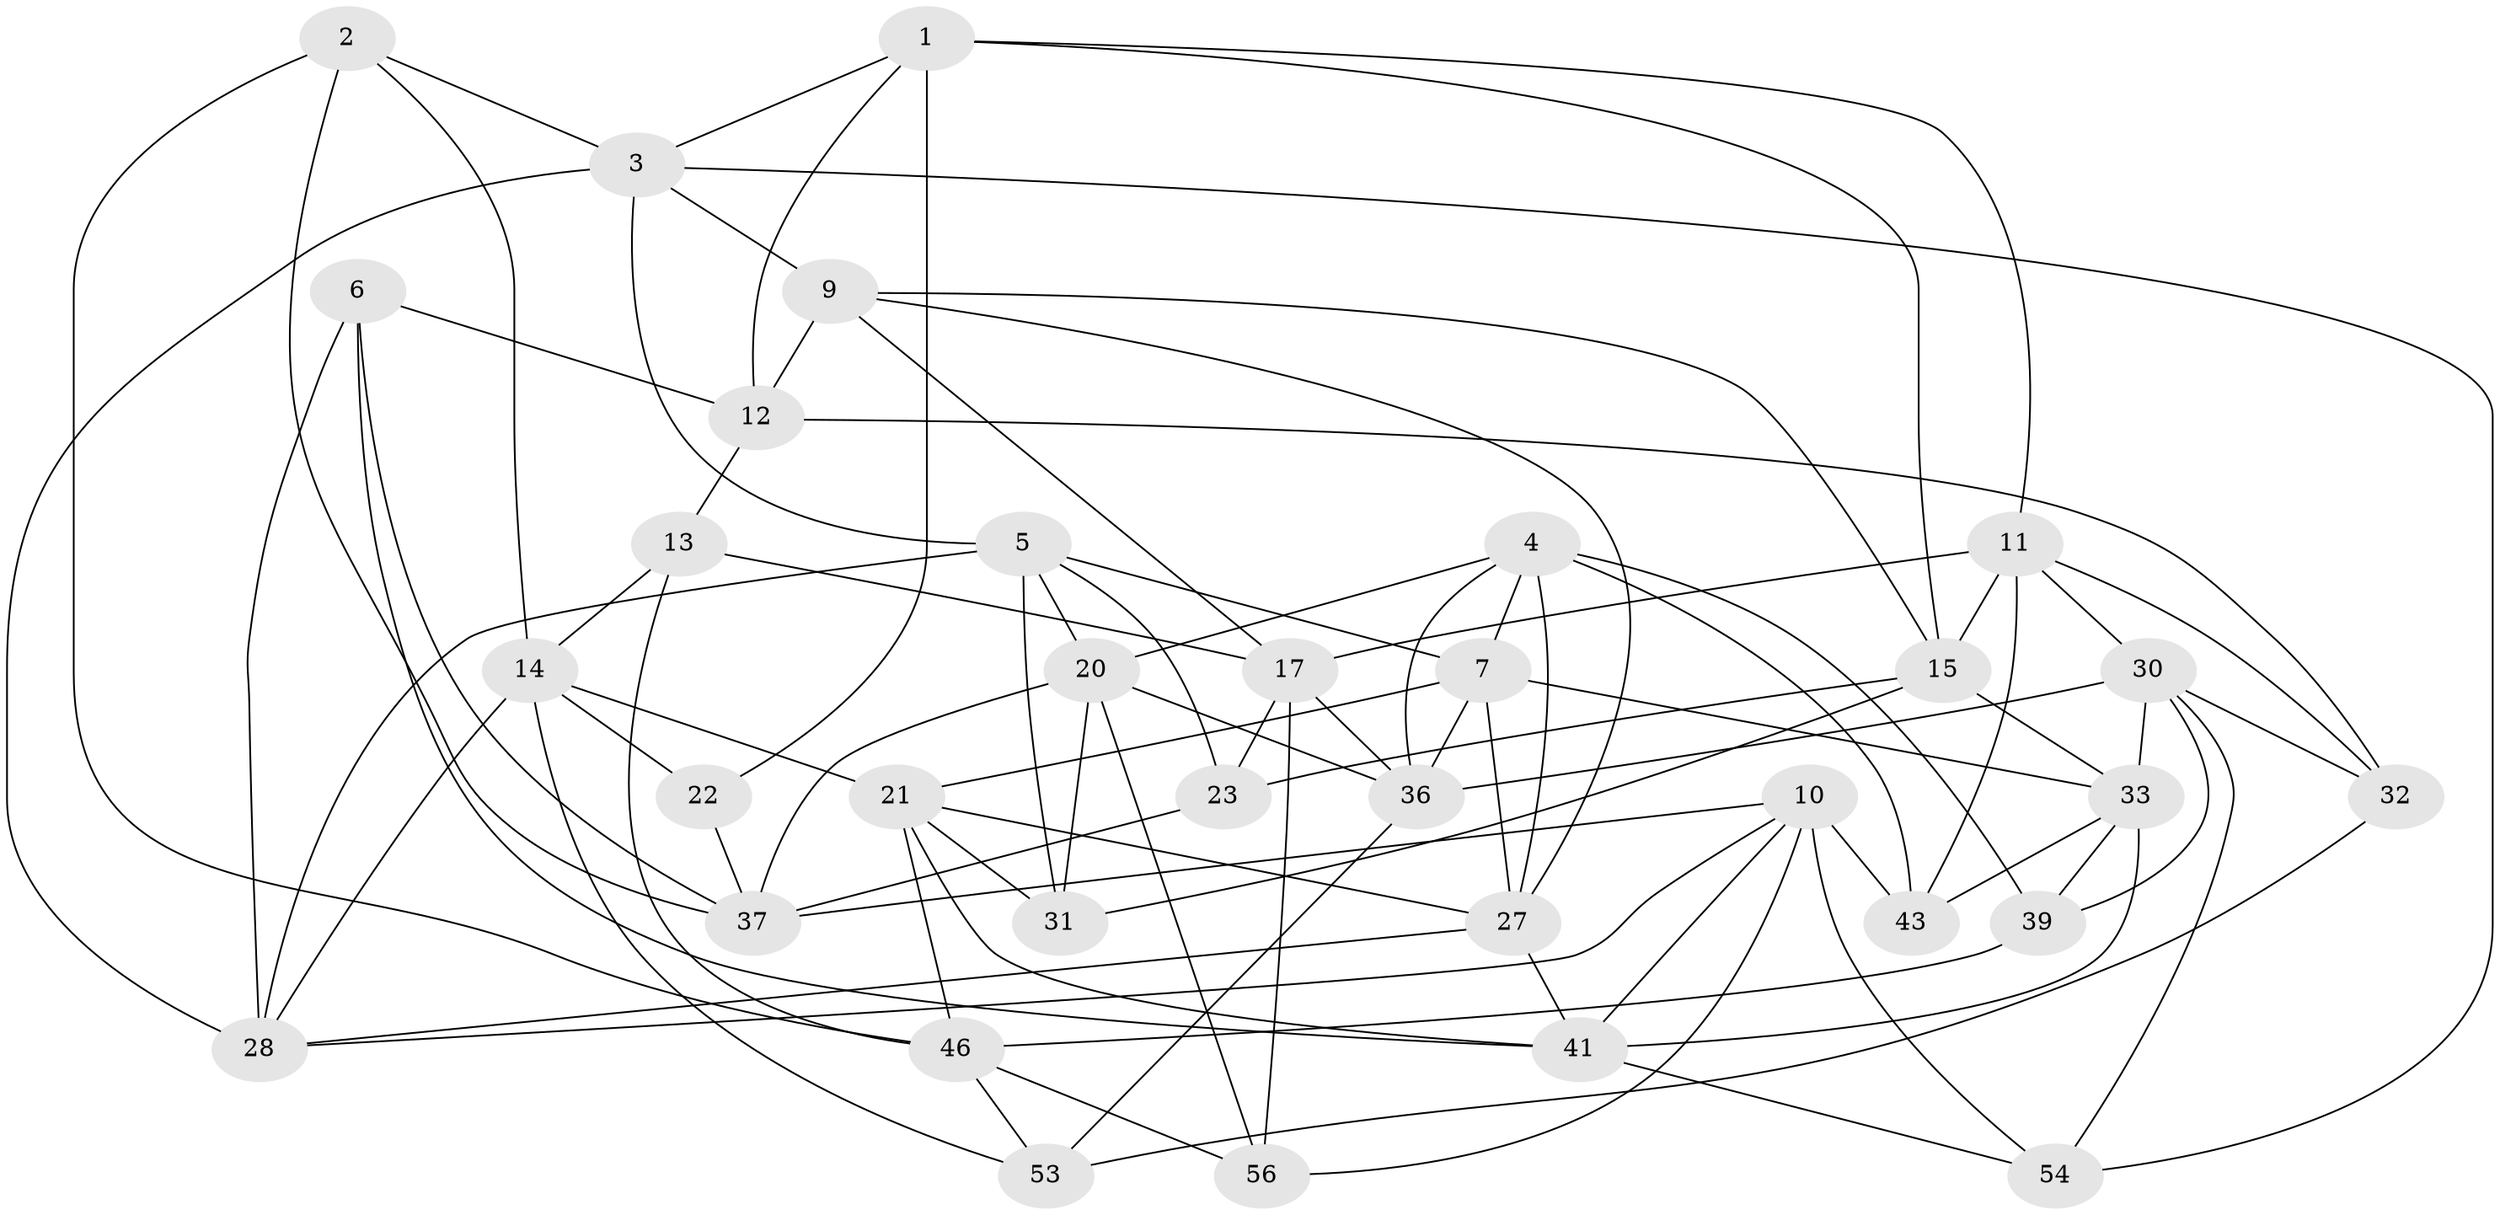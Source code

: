// original degree distribution, {4: 1.0}
// Generated by graph-tools (version 1.1) at 2025/42/03/06/25 10:42:18]
// undirected, 34 vertices, 88 edges
graph export_dot {
graph [start="1"]
  node [color=gray90,style=filled];
  1 [super="+35"];
  2;
  3 [super="+16"];
  4 [super="+24"];
  5 [super="+8"];
  6;
  7 [super="+44"];
  9 [super="+40"];
  10 [super="+18"];
  11 [super="+42"];
  12 [super="+52"];
  13;
  14 [super="+19"];
  15 [super="+55"];
  17 [super="+26"];
  20 [super="+25"];
  21 [super="+51"];
  22;
  23;
  27 [super="+34"];
  28 [super="+29"];
  30 [super="+47"];
  31;
  32;
  33 [super="+50"];
  36 [super="+45"];
  37 [super="+38"];
  39;
  41 [super="+48"];
  43;
  46 [super="+49"];
  53;
  54;
  56;
  1 -- 11;
  1 -- 15;
  1 -- 22 [weight=2];
  1 -- 3;
  1 -- 12;
  2 -- 14;
  2 -- 37;
  2 -- 46;
  2 -- 3;
  3 -- 9;
  3 -- 28;
  3 -- 54;
  3 -- 5;
  4 -- 20;
  4 -- 43;
  4 -- 39;
  4 -- 36;
  4 -- 7;
  4 -- 27;
  5 -- 28;
  5 -- 31;
  5 -- 23;
  5 -- 20;
  5 -- 7;
  6 -- 12;
  6 -- 28;
  6 -- 41;
  6 -- 37;
  7 -- 33;
  7 -- 36;
  7 -- 21;
  7 -- 27;
  9 -- 12 [weight=2];
  9 -- 27;
  9 -- 17;
  9 -- 15;
  10 -- 43;
  10 -- 56;
  10 -- 54;
  10 -- 28;
  10 -- 41;
  10 -- 37;
  11 -- 30;
  11 -- 43;
  11 -- 32;
  11 -- 17;
  11 -- 15;
  12 -- 13;
  12 -- 32;
  13 -- 46;
  13 -- 14;
  13 -- 17;
  14 -- 21;
  14 -- 53;
  14 -- 22;
  14 -- 28;
  15 -- 31;
  15 -- 23;
  15 -- 33;
  17 -- 56;
  17 -- 36;
  17 -- 23;
  20 -- 36;
  20 -- 37;
  20 -- 56;
  20 -- 31;
  21 -- 41;
  21 -- 27;
  21 -- 31;
  21 -- 46;
  22 -- 37;
  23 -- 37;
  27 -- 28;
  27 -- 41;
  30 -- 32;
  30 -- 39;
  30 -- 54;
  30 -- 33;
  30 -- 36;
  32 -- 53;
  33 -- 43;
  33 -- 41;
  33 -- 39;
  36 -- 53;
  39 -- 46;
  41 -- 54;
  46 -- 56;
  46 -- 53;
}
